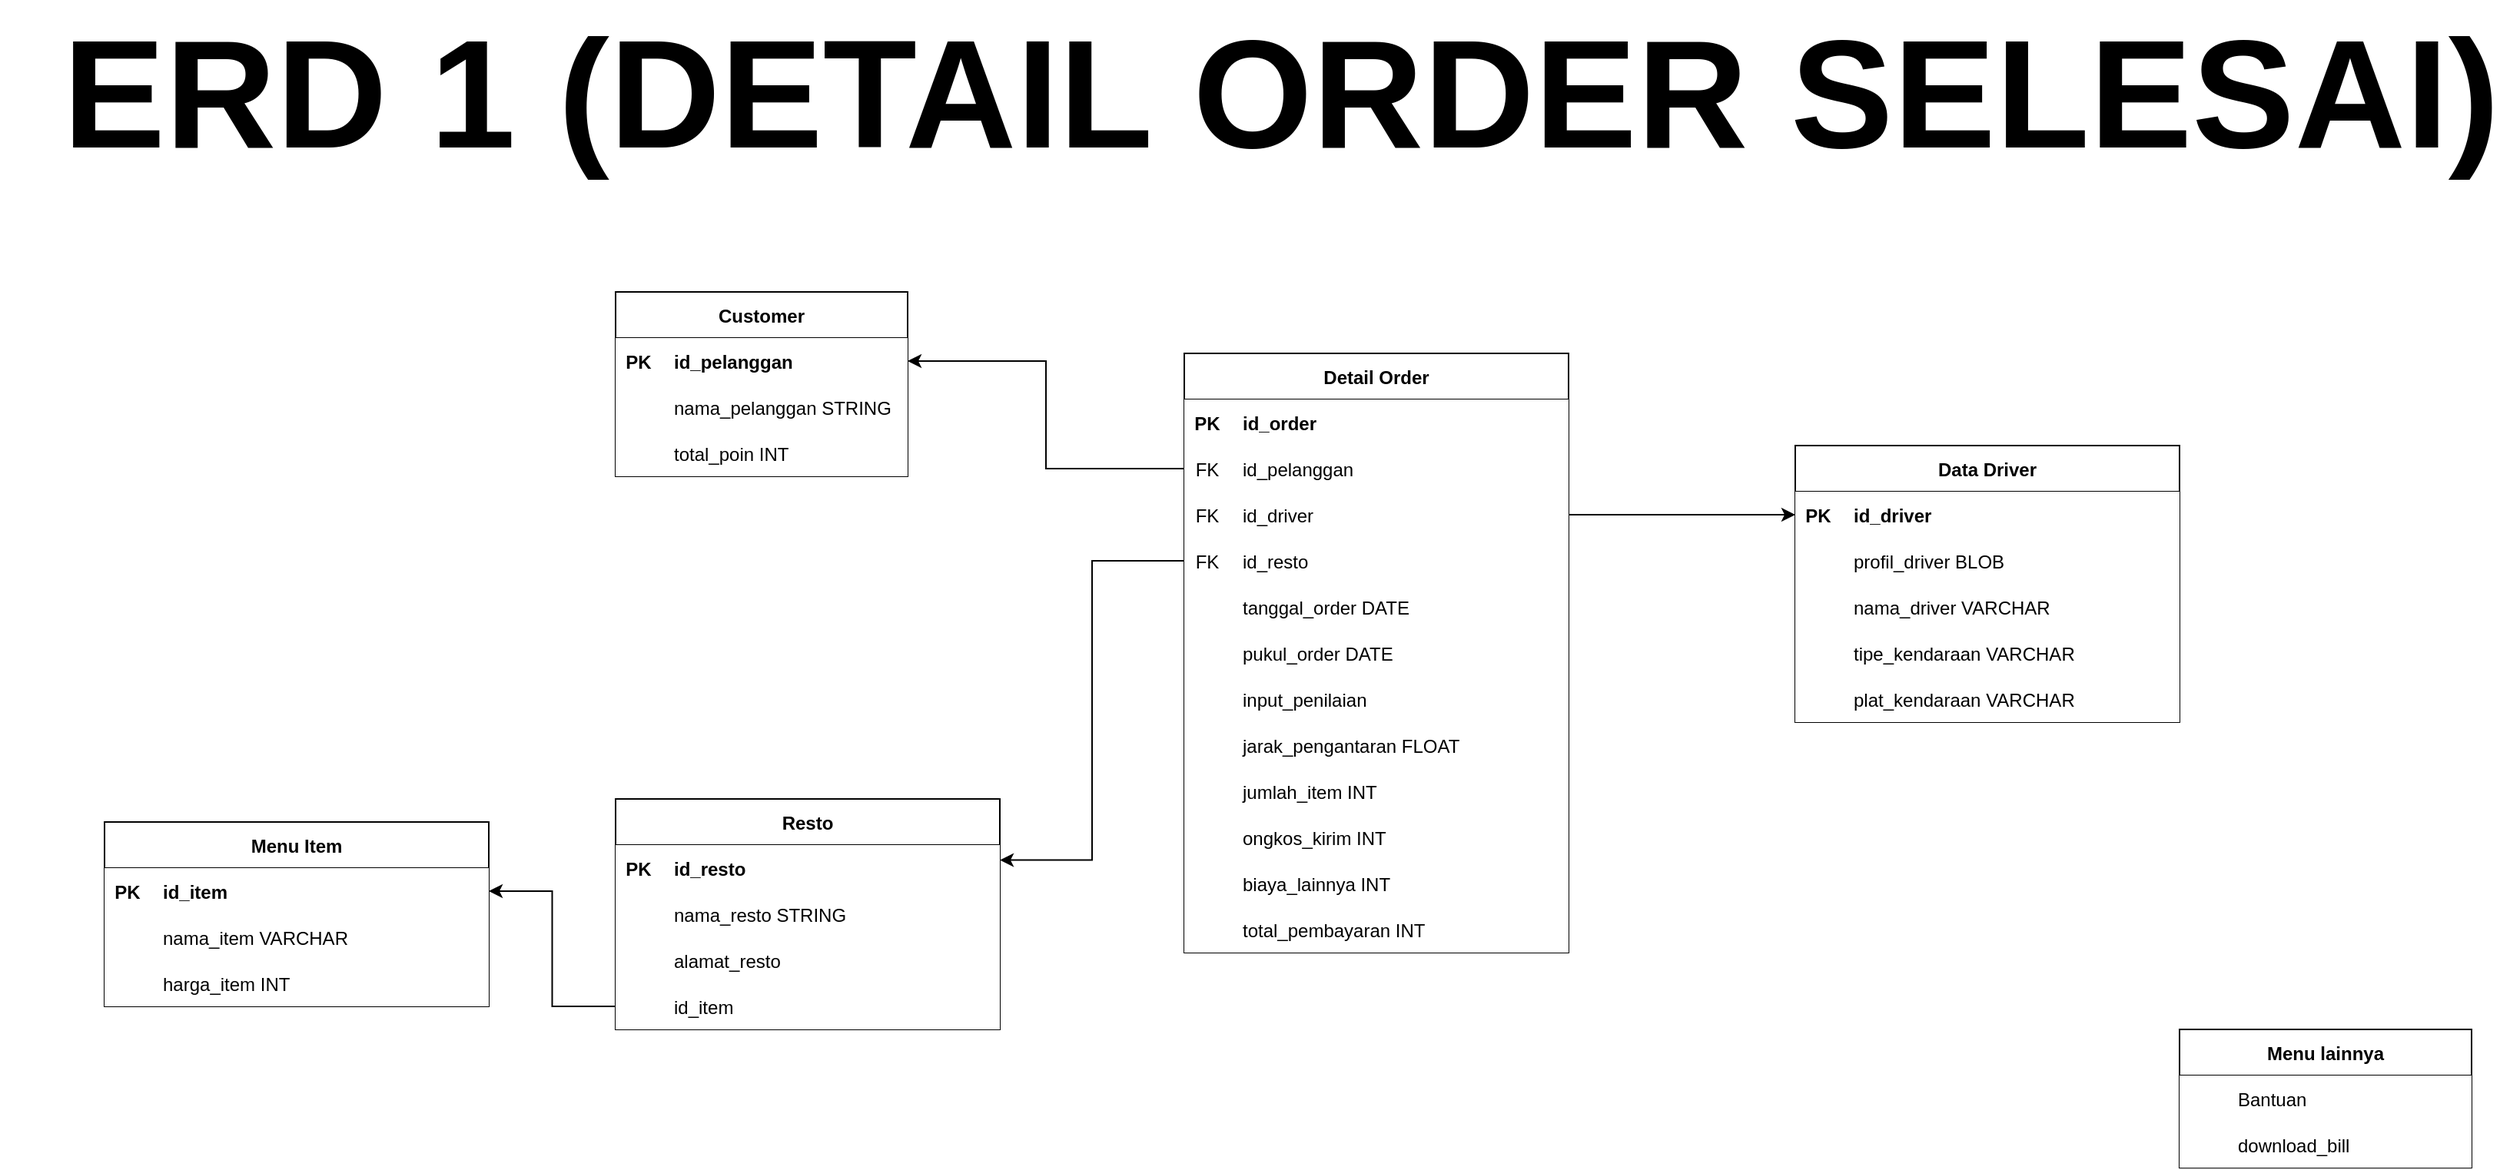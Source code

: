 <mxfile version="20.3.0" type="device"><diagram name="1" id="A3coRRLYBLsBDLdkC3B2"><mxGraphModel dx="1485" dy="3754" grid="1" gridSize="10" guides="1" tooltips="1" connect="1" arrows="1" fold="1" page="1" pageScale="1" pageWidth="850" pageHeight="1100" math="0" shadow="0" extFonts="Permanent Marker^https://fonts.googleapis.com/css?family=Permanent+Marker"><root><mxCell id="iqsxIAsZg1eFHspe9KgT-0"/><mxCell id="iqsxIAsZg1eFHspe9KgT-1" parent="iqsxIAsZg1eFHspe9KgT-0"/><mxCell id="iqsxIAsZg1eFHspe9KgT-221" value="Customer" style="shape=table;startSize=30;container=1;collapsible=1;childLayout=tableLayout;fixedRows=1;rowLines=0;fontStyle=1;align=center;resizeLast=1;" parent="iqsxIAsZg1eFHspe9KgT-1" vertex="1"><mxGeometry x="42.5" y="-2630" width="190" height="120" as="geometry"/></mxCell><mxCell id="Co1qdzwGNb9HQqWgPJbJ-32" value="" style="shape=partialRectangle;collapsible=0;dropTarget=0;pointerEvents=0;fillColor=none;points=[[0,0.5],[1,0.5]];portConstraint=eastwest;top=0;left=0;right=0;bottom=1;" parent="iqsxIAsZg1eFHspe9KgT-221" vertex="1"><mxGeometry y="30" width="190" height="30" as="geometry"/></mxCell><mxCell id="Co1qdzwGNb9HQqWgPJbJ-33" value="PK" style="shape=partialRectangle;overflow=hidden;connectable=0;top=0;left=0;bottom=0;right=0;fontStyle=1;" parent="Co1qdzwGNb9HQqWgPJbJ-32" vertex="1"><mxGeometry width="30" height="30" as="geometry"><mxRectangle width="30" height="30" as="alternateBounds"/></mxGeometry></mxCell><mxCell id="Co1qdzwGNb9HQqWgPJbJ-34" value="id_pelanggan" style="shape=partialRectangle;overflow=hidden;connectable=0;top=0;left=0;bottom=0;right=0;align=left;spacingLeft=6;fontStyle=1;" parent="Co1qdzwGNb9HQqWgPJbJ-32" vertex="1"><mxGeometry x="30" width="160" height="30" as="geometry"><mxRectangle width="160" height="30" as="alternateBounds"/></mxGeometry></mxCell><mxCell id="Co1qdzwGNb9HQqWgPJbJ-89" value="" style="shape=partialRectangle;collapsible=0;dropTarget=0;pointerEvents=0;fillColor=none;points=[[0,0.5],[1,0.5]];portConstraint=eastwest;top=0;left=0;right=0;bottom=1;" parent="iqsxIAsZg1eFHspe9KgT-221" vertex="1"><mxGeometry y="60" width="190" height="30" as="geometry"/></mxCell><mxCell id="Co1qdzwGNb9HQqWgPJbJ-90" value="" style="shape=partialRectangle;overflow=hidden;connectable=0;top=0;left=0;bottom=0;right=0;fontStyle=1;" parent="Co1qdzwGNb9HQqWgPJbJ-89" vertex="1"><mxGeometry width="30" height="30" as="geometry"><mxRectangle width="30" height="30" as="alternateBounds"/></mxGeometry></mxCell><mxCell id="Co1qdzwGNb9HQqWgPJbJ-91" value="nama_pelanggan STRING" style="shape=partialRectangle;overflow=hidden;connectable=0;top=0;left=0;bottom=0;right=0;align=left;spacingLeft=6;fontStyle=0;" parent="Co1qdzwGNb9HQqWgPJbJ-89" vertex="1"><mxGeometry x="30" width="160" height="30" as="geometry"><mxRectangle width="160" height="30" as="alternateBounds"/></mxGeometry></mxCell><mxCell id="QaDPt5HID3y1D4MUXKOR-53" value="" style="shape=partialRectangle;collapsible=0;dropTarget=0;pointerEvents=0;fillColor=none;points=[[0,0.5],[1,0.5]];portConstraint=eastwest;top=0;left=0;right=0;bottom=0;" parent="iqsxIAsZg1eFHspe9KgT-221" vertex="1"><mxGeometry y="90" width="190" height="30" as="geometry"/></mxCell><mxCell id="QaDPt5HID3y1D4MUXKOR-54" value="" style="shape=partialRectangle;overflow=hidden;connectable=0;top=0;left=0;bottom=0;right=0;" parent="QaDPt5HID3y1D4MUXKOR-53" vertex="1"><mxGeometry width="30" height="30" as="geometry"><mxRectangle width="30" height="30" as="alternateBounds"/></mxGeometry></mxCell><mxCell id="QaDPt5HID3y1D4MUXKOR-55" value="total_poin INT" style="shape=partialRectangle;overflow=hidden;connectable=0;top=0;left=0;bottom=0;right=0;align=left;spacingLeft=6;" parent="QaDPt5HID3y1D4MUXKOR-53" vertex="1"><mxGeometry x="30" width="160" height="30" as="geometry"><mxRectangle width="160" height="30" as="alternateBounds"/></mxGeometry></mxCell><mxCell id="QaDPt5HID3y1D4MUXKOR-84" value="Detail Order" style="shape=table;startSize=30;container=1;collapsible=1;childLayout=tableLayout;fixedRows=1;rowLines=0;fontStyle=1;align=center;resizeLast=1;" parent="iqsxIAsZg1eFHspe9KgT-1" vertex="1"><mxGeometry x="412.5" y="-2590" width="250" height="390" as="geometry"><mxRectangle x="-540" y="-560" width="90" height="30" as="alternateBounds"/></mxGeometry></mxCell><mxCell id="QaDPt5HID3y1D4MUXKOR-85" value="" style="shape=partialRectangle;collapsible=0;dropTarget=0;pointerEvents=0;points=[[0,0.5],[1,0.5]];portConstraint=eastwest;top=0;left=0;right=0;bottom=1;" parent="QaDPt5HID3y1D4MUXKOR-84" vertex="1"><mxGeometry y="30" width="250" height="30" as="geometry"/></mxCell><mxCell id="QaDPt5HID3y1D4MUXKOR-86" value="PK" style="shape=partialRectangle;overflow=hidden;connectable=0;top=0;left=0;bottom=0;right=0;fontStyle=1;" parent="QaDPt5HID3y1D4MUXKOR-85" vertex="1"><mxGeometry width="30" height="30" as="geometry"><mxRectangle width="30" height="30" as="alternateBounds"/></mxGeometry></mxCell><mxCell id="QaDPt5HID3y1D4MUXKOR-87" value="id_order" style="shape=partialRectangle;overflow=hidden;connectable=0;top=0;left=0;bottom=0;right=0;align=left;spacingLeft=6;fontStyle=1;" parent="QaDPt5HID3y1D4MUXKOR-85" vertex="1"><mxGeometry x="30" width="220" height="30" as="geometry"><mxRectangle width="220" height="30" as="alternateBounds"/></mxGeometry></mxCell><mxCell id="NERNwuuGVd6xy_f75dNq-84" value="" style="shape=partialRectangle;collapsible=0;dropTarget=0;pointerEvents=0;points=[[0,0.5],[1,0.5]];portConstraint=eastwest;top=0;left=0;right=0;bottom=0;" parent="QaDPt5HID3y1D4MUXKOR-84" vertex="1"><mxGeometry y="60" width="250" height="30" as="geometry"/></mxCell><mxCell id="NERNwuuGVd6xy_f75dNq-85" value="FK" style="shape=partialRectangle;overflow=hidden;connectable=0;top=0;left=0;bottom=0;right=0;" parent="NERNwuuGVd6xy_f75dNq-84" vertex="1"><mxGeometry width="30" height="30" as="geometry"><mxRectangle width="30" height="30" as="alternateBounds"/></mxGeometry></mxCell><mxCell id="NERNwuuGVd6xy_f75dNq-86" value="id_pelanggan" style="shape=partialRectangle;overflow=hidden;connectable=0;top=0;left=0;bottom=0;right=0;align=left;spacingLeft=6;" parent="NERNwuuGVd6xy_f75dNq-84" vertex="1"><mxGeometry x="30" width="220" height="30" as="geometry"><mxRectangle width="220" height="30" as="alternateBounds"/></mxGeometry></mxCell><mxCell id="NERNwuuGVd6xy_f75dNq-87" value="" style="shape=partialRectangle;collapsible=0;dropTarget=0;pointerEvents=0;points=[[0,0.5],[1,0.5]];portConstraint=eastwest;top=0;left=0;right=0;bottom=0;" parent="QaDPt5HID3y1D4MUXKOR-84" vertex="1"><mxGeometry y="90" width="250" height="30" as="geometry"/></mxCell><mxCell id="NERNwuuGVd6xy_f75dNq-88" value="FK" style="shape=partialRectangle;overflow=hidden;connectable=0;top=0;left=0;bottom=0;right=0;" parent="NERNwuuGVd6xy_f75dNq-87" vertex="1"><mxGeometry width="30" height="30" as="geometry"><mxRectangle width="30" height="30" as="alternateBounds"/></mxGeometry></mxCell><mxCell id="NERNwuuGVd6xy_f75dNq-89" value="id_driver" style="shape=partialRectangle;overflow=hidden;connectable=0;top=0;left=0;bottom=0;right=0;align=left;spacingLeft=6;" parent="NERNwuuGVd6xy_f75dNq-87" vertex="1"><mxGeometry x="30" width="220" height="30" as="geometry"><mxRectangle width="220" height="30" as="alternateBounds"/></mxGeometry></mxCell><mxCell id="NERNwuuGVd6xy_f75dNq-75" value="" style="shape=partialRectangle;collapsible=0;dropTarget=0;pointerEvents=0;points=[[0,0.5],[1,0.5]];portConstraint=eastwest;top=0;left=0;right=0;bottom=0;" parent="QaDPt5HID3y1D4MUXKOR-84" vertex="1"><mxGeometry y="120" width="250" height="30" as="geometry"/></mxCell><mxCell id="NERNwuuGVd6xy_f75dNq-76" value="FK" style="shape=partialRectangle;overflow=hidden;connectable=0;top=0;left=0;bottom=0;right=0;" parent="NERNwuuGVd6xy_f75dNq-75" vertex="1"><mxGeometry width="30" height="30" as="geometry"><mxRectangle width="30" height="30" as="alternateBounds"/></mxGeometry></mxCell><mxCell id="NERNwuuGVd6xy_f75dNq-77" value="id_resto" style="shape=partialRectangle;overflow=hidden;connectable=0;top=0;left=0;bottom=0;right=0;align=left;spacingLeft=6;" parent="NERNwuuGVd6xy_f75dNq-75" vertex="1"><mxGeometry x="30" width="220" height="30" as="geometry"><mxRectangle width="220" height="30" as="alternateBounds"/></mxGeometry></mxCell><mxCell id="QaDPt5HID3y1D4MUXKOR-88" value="" style="shape=partialRectangle;collapsible=0;dropTarget=0;pointerEvents=0;points=[[0,0.5],[1,0.5]];portConstraint=eastwest;top=0;left=0;right=0;bottom=0;" parent="QaDPt5HID3y1D4MUXKOR-84" vertex="1"><mxGeometry y="150" width="250" height="30" as="geometry"/></mxCell><mxCell id="QaDPt5HID3y1D4MUXKOR-89" value="" style="shape=partialRectangle;overflow=hidden;connectable=0;top=0;left=0;bottom=0;right=0;" parent="QaDPt5HID3y1D4MUXKOR-88" vertex="1"><mxGeometry width="30" height="30" as="geometry"><mxRectangle width="30" height="30" as="alternateBounds"/></mxGeometry></mxCell><mxCell id="QaDPt5HID3y1D4MUXKOR-90" value="tanggal_order DATE" style="shape=partialRectangle;overflow=hidden;connectable=0;top=0;left=0;bottom=0;right=0;align=left;spacingLeft=6;" parent="QaDPt5HID3y1D4MUXKOR-88" vertex="1"><mxGeometry x="30" width="220" height="30" as="geometry"><mxRectangle width="220" height="30" as="alternateBounds"/></mxGeometry></mxCell><mxCell id="Co1qdzwGNb9HQqWgPJbJ-95" value="" style="shape=partialRectangle;collapsible=0;dropTarget=0;pointerEvents=0;points=[[0,0.5],[1,0.5]];portConstraint=eastwest;top=0;left=0;right=0;bottom=0;" parent="QaDPt5HID3y1D4MUXKOR-84" vertex="1"><mxGeometry y="180" width="250" height="30" as="geometry"/></mxCell><mxCell id="Co1qdzwGNb9HQqWgPJbJ-96" value="" style="shape=partialRectangle;overflow=hidden;connectable=0;top=0;left=0;bottom=0;right=0;" parent="Co1qdzwGNb9HQqWgPJbJ-95" vertex="1"><mxGeometry width="30" height="30" as="geometry"><mxRectangle width="30" height="30" as="alternateBounds"/></mxGeometry></mxCell><mxCell id="Co1qdzwGNb9HQqWgPJbJ-97" value="pukul_order DATE" style="shape=partialRectangle;overflow=hidden;connectable=0;top=0;left=0;bottom=0;right=0;align=left;spacingLeft=6;" parent="Co1qdzwGNb9HQqWgPJbJ-95" vertex="1"><mxGeometry x="30" width="220" height="30" as="geometry"><mxRectangle width="220" height="30" as="alternateBounds"/></mxGeometry></mxCell><mxCell id="QaDPt5HID3y1D4MUXKOR-94" value="" style="shape=partialRectangle;collapsible=0;dropTarget=0;pointerEvents=0;points=[[0,0.5],[1,0.5]];portConstraint=eastwest;top=0;left=0;right=0;bottom=0;" parent="QaDPt5HID3y1D4MUXKOR-84" vertex="1"><mxGeometry y="210" width="250" height="30" as="geometry"/></mxCell><mxCell id="QaDPt5HID3y1D4MUXKOR-95" value="" style="shape=partialRectangle;overflow=hidden;connectable=0;top=0;left=0;bottom=0;right=0;" parent="QaDPt5HID3y1D4MUXKOR-94" vertex="1"><mxGeometry width="30" height="30" as="geometry"><mxRectangle width="30" height="30" as="alternateBounds"/></mxGeometry></mxCell><mxCell id="QaDPt5HID3y1D4MUXKOR-96" value="input_penilaian" style="shape=partialRectangle;overflow=hidden;connectable=0;top=0;left=0;bottom=0;right=0;align=left;spacingLeft=6;" parent="QaDPt5HID3y1D4MUXKOR-94" vertex="1"><mxGeometry x="30" width="220" height="30" as="geometry"><mxRectangle width="220" height="30" as="alternateBounds"/></mxGeometry></mxCell><mxCell id="Co1qdzwGNb9HQqWgPJbJ-38" value="" style="shape=partialRectangle;collapsible=0;dropTarget=0;pointerEvents=0;points=[[0,0.5],[1,0.5]];portConstraint=eastwest;top=0;left=0;right=0;bottom=0;" parent="QaDPt5HID3y1D4MUXKOR-84" vertex="1"><mxGeometry y="240" width="250" height="30" as="geometry"/></mxCell><mxCell id="Co1qdzwGNb9HQqWgPJbJ-39" value="" style="shape=partialRectangle;overflow=hidden;connectable=0;top=0;left=0;bottom=0;right=0;" parent="Co1qdzwGNb9HQqWgPJbJ-38" vertex="1"><mxGeometry width="30" height="30" as="geometry"><mxRectangle width="30" height="30" as="alternateBounds"/></mxGeometry></mxCell><mxCell id="Co1qdzwGNb9HQqWgPJbJ-40" value="jarak_pengantaran FLOAT" style="shape=partialRectangle;overflow=hidden;connectable=0;top=0;left=0;bottom=0;right=0;align=left;spacingLeft=6;" parent="Co1qdzwGNb9HQqWgPJbJ-38" vertex="1"><mxGeometry x="30" width="220" height="30" as="geometry"><mxRectangle width="220" height="30" as="alternateBounds"/></mxGeometry></mxCell><mxCell id="Co1qdzwGNb9HQqWgPJbJ-35" value="" style="shape=partialRectangle;collapsible=0;dropTarget=0;pointerEvents=0;points=[[0,0.5],[1,0.5]];portConstraint=eastwest;top=0;left=0;right=0;bottom=0;" parent="QaDPt5HID3y1D4MUXKOR-84" vertex="1"><mxGeometry y="270" width="250" height="30" as="geometry"/></mxCell><mxCell id="Co1qdzwGNb9HQqWgPJbJ-36" value="" style="shape=partialRectangle;overflow=hidden;connectable=0;top=0;left=0;bottom=0;right=0;" parent="Co1qdzwGNb9HQqWgPJbJ-35" vertex="1"><mxGeometry width="30" height="30" as="geometry"><mxRectangle width="30" height="30" as="alternateBounds"/></mxGeometry></mxCell><mxCell id="Co1qdzwGNb9HQqWgPJbJ-37" value="jumlah_item INT" style="shape=partialRectangle;overflow=hidden;connectable=0;top=0;left=0;bottom=0;right=0;align=left;spacingLeft=6;" parent="Co1qdzwGNb9HQqWgPJbJ-35" vertex="1"><mxGeometry x="30" width="220" height="30" as="geometry"><mxRectangle width="220" height="30" as="alternateBounds"/></mxGeometry></mxCell><mxCell id="Co1qdzwGNb9HQqWgPJbJ-71" value="" style="shape=partialRectangle;collapsible=0;dropTarget=0;pointerEvents=0;points=[[0,0.5],[1,0.5]];portConstraint=eastwest;top=0;left=0;right=0;bottom=0;" parent="QaDPt5HID3y1D4MUXKOR-84" vertex="1"><mxGeometry y="300" width="250" height="30" as="geometry"/></mxCell><mxCell id="Co1qdzwGNb9HQqWgPJbJ-72" value="" style="shape=partialRectangle;overflow=hidden;connectable=0;top=0;left=0;bottom=0;right=0;" parent="Co1qdzwGNb9HQqWgPJbJ-71" vertex="1"><mxGeometry width="30" height="30" as="geometry"><mxRectangle width="30" height="30" as="alternateBounds"/></mxGeometry></mxCell><mxCell id="Co1qdzwGNb9HQqWgPJbJ-73" value="ongkos_kirim INT" style="shape=partialRectangle;overflow=hidden;connectable=0;top=0;left=0;bottom=0;right=0;align=left;spacingLeft=6;" parent="Co1qdzwGNb9HQqWgPJbJ-71" vertex="1"><mxGeometry x="30" width="220" height="30" as="geometry"><mxRectangle width="220" height="30" as="alternateBounds"/></mxGeometry></mxCell><mxCell id="Co1qdzwGNb9HQqWgPJbJ-74" value="" style="shape=partialRectangle;collapsible=0;dropTarget=0;pointerEvents=0;points=[[0,0.5],[1,0.5]];portConstraint=eastwest;top=0;left=0;right=0;bottom=0;" parent="QaDPt5HID3y1D4MUXKOR-84" vertex="1"><mxGeometry y="330" width="250" height="30" as="geometry"/></mxCell><mxCell id="Co1qdzwGNb9HQqWgPJbJ-75" value="" style="shape=partialRectangle;overflow=hidden;connectable=0;top=0;left=0;bottom=0;right=0;" parent="Co1qdzwGNb9HQqWgPJbJ-74" vertex="1"><mxGeometry width="30" height="30" as="geometry"><mxRectangle width="30" height="30" as="alternateBounds"/></mxGeometry></mxCell><mxCell id="Co1qdzwGNb9HQqWgPJbJ-76" value="biaya_lainnya INT" style="shape=partialRectangle;overflow=hidden;connectable=0;top=0;left=0;bottom=0;right=0;align=left;spacingLeft=6;" parent="Co1qdzwGNb9HQqWgPJbJ-74" vertex="1"><mxGeometry x="30" width="220" height="30" as="geometry"><mxRectangle width="220" height="30" as="alternateBounds"/></mxGeometry></mxCell><mxCell id="Co1qdzwGNb9HQqWgPJbJ-77" value="" style="shape=partialRectangle;collapsible=0;dropTarget=0;pointerEvents=0;points=[[0,0.5],[1,0.5]];portConstraint=eastwest;top=0;left=0;right=0;bottom=0;" parent="QaDPt5HID3y1D4MUXKOR-84" vertex="1"><mxGeometry y="360" width="250" height="30" as="geometry"/></mxCell><mxCell id="Co1qdzwGNb9HQqWgPJbJ-78" value="" style="shape=partialRectangle;overflow=hidden;connectable=0;top=0;left=0;bottom=0;right=0;" parent="Co1qdzwGNb9HQqWgPJbJ-77" vertex="1"><mxGeometry width="30" height="30" as="geometry"><mxRectangle width="30" height="30" as="alternateBounds"/></mxGeometry></mxCell><mxCell id="Co1qdzwGNb9HQqWgPJbJ-79" value="total_pembayaran INT" style="shape=partialRectangle;overflow=hidden;connectable=0;top=0;left=0;bottom=0;right=0;align=left;spacingLeft=6;" parent="Co1qdzwGNb9HQqWgPJbJ-77" vertex="1"><mxGeometry x="30" width="220" height="30" as="geometry"><mxRectangle width="220" height="30" as="alternateBounds"/></mxGeometry></mxCell><mxCell id="JLfbsQpK0FFuhfhj-VBV-28" value="&lt;blockquote style=&quot;margin: 0 0 0 40px; border: none; padding: 0px;&quot;&gt;&lt;font color=&quot;#000000&quot; style=&quot;font-size: 100px;&quot;&gt;ERD 1 (DETAIL ORDER SELESAI)&lt;/font&gt;&lt;/blockquote&gt;" style="text;strokeColor=none;fillColor=none;html=1;fontSize=24;fontStyle=1;verticalAlign=middle;align=center;" parent="iqsxIAsZg1eFHspe9KgT-1" vertex="1"><mxGeometry x="122.5" y="-2780" width="665" height="40" as="geometry"/></mxCell><mxCell id="NERNwuuGVd6xy_f75dNq-5" value="Data Driver" style="shape=table;startSize=30;container=1;collapsible=1;childLayout=tableLayout;fixedRows=1;rowLines=0;fontStyle=1;align=center;resizeLast=1;" parent="iqsxIAsZg1eFHspe9KgT-1" vertex="1"><mxGeometry x="810" y="-2530" width="250" height="180" as="geometry"><mxRectangle x="-540" y="-560" width="90" height="30" as="alternateBounds"/></mxGeometry></mxCell><mxCell id="NERNwuuGVd6xy_f75dNq-6" value="" style="shape=partialRectangle;collapsible=0;dropTarget=0;pointerEvents=0;points=[[0,0.5],[1,0.5]];portConstraint=eastwest;top=0;left=0;right=0;bottom=1;" parent="NERNwuuGVd6xy_f75dNq-5" vertex="1"><mxGeometry y="30" width="250" height="30" as="geometry"/></mxCell><mxCell id="NERNwuuGVd6xy_f75dNq-7" value="PK" style="shape=partialRectangle;overflow=hidden;connectable=0;top=0;left=0;bottom=0;right=0;fontStyle=1;" parent="NERNwuuGVd6xy_f75dNq-6" vertex="1"><mxGeometry width="30" height="30" as="geometry"><mxRectangle width="30" height="30" as="alternateBounds"/></mxGeometry></mxCell><mxCell id="NERNwuuGVd6xy_f75dNq-8" value="id_driver" style="shape=partialRectangle;overflow=hidden;connectable=0;top=0;left=0;bottom=0;right=0;align=left;spacingLeft=6;fontStyle=1;" parent="NERNwuuGVd6xy_f75dNq-6" vertex="1"><mxGeometry x="30" width="220" height="30" as="geometry"><mxRectangle width="220" height="30" as="alternateBounds"/></mxGeometry></mxCell><mxCell id="NERNwuuGVd6xy_f75dNq-9" value="" style="shape=partialRectangle;collapsible=0;dropTarget=0;pointerEvents=0;points=[[0,0.5],[1,0.5]];portConstraint=eastwest;top=0;left=0;right=0;bottom=0;" parent="NERNwuuGVd6xy_f75dNq-5" vertex="1"><mxGeometry y="60" width="250" height="30" as="geometry"/></mxCell><mxCell id="NERNwuuGVd6xy_f75dNq-10" value="" style="shape=partialRectangle;overflow=hidden;connectable=0;top=0;left=0;bottom=0;right=0;" parent="NERNwuuGVd6xy_f75dNq-9" vertex="1"><mxGeometry width="30" height="30" as="geometry"><mxRectangle width="30" height="30" as="alternateBounds"/></mxGeometry></mxCell><mxCell id="NERNwuuGVd6xy_f75dNq-11" value="profil_driver BLOB" style="shape=partialRectangle;overflow=hidden;connectable=0;top=0;left=0;bottom=0;right=0;align=left;spacingLeft=6;" parent="NERNwuuGVd6xy_f75dNq-9" vertex="1"><mxGeometry x="30" width="220" height="30" as="geometry"><mxRectangle width="220" height="30" as="alternateBounds"/></mxGeometry></mxCell><mxCell id="NERNwuuGVd6xy_f75dNq-12" value="" style="shape=partialRectangle;collapsible=0;dropTarget=0;pointerEvents=0;points=[[0,0.5],[1,0.5]];portConstraint=eastwest;top=0;left=0;right=0;bottom=0;" parent="NERNwuuGVd6xy_f75dNq-5" vertex="1"><mxGeometry y="90" width="250" height="30" as="geometry"/></mxCell><mxCell id="NERNwuuGVd6xy_f75dNq-13" value="" style="shape=partialRectangle;overflow=hidden;connectable=0;top=0;left=0;bottom=0;right=0;" parent="NERNwuuGVd6xy_f75dNq-12" vertex="1"><mxGeometry width="30" height="30" as="geometry"><mxRectangle width="30" height="30" as="alternateBounds"/></mxGeometry></mxCell><mxCell id="NERNwuuGVd6xy_f75dNq-14" value="nama_driver VARCHAR" style="shape=partialRectangle;overflow=hidden;connectable=0;top=0;left=0;bottom=0;right=0;align=left;spacingLeft=6;" parent="NERNwuuGVd6xy_f75dNq-12" vertex="1"><mxGeometry x="30" width="220" height="30" as="geometry"><mxRectangle width="220" height="30" as="alternateBounds"/></mxGeometry></mxCell><mxCell id="NERNwuuGVd6xy_f75dNq-18" value="" style="shape=partialRectangle;collapsible=0;dropTarget=0;pointerEvents=0;points=[[0,0.5],[1,0.5]];portConstraint=eastwest;top=0;left=0;right=0;bottom=0;" parent="NERNwuuGVd6xy_f75dNq-5" vertex="1"><mxGeometry y="120" width="250" height="30" as="geometry"/></mxCell><mxCell id="NERNwuuGVd6xy_f75dNq-19" value="" style="shape=partialRectangle;overflow=hidden;connectable=0;top=0;left=0;bottom=0;right=0;" parent="NERNwuuGVd6xy_f75dNq-18" vertex="1"><mxGeometry width="30" height="30" as="geometry"><mxRectangle width="30" height="30" as="alternateBounds"/></mxGeometry></mxCell><mxCell id="NERNwuuGVd6xy_f75dNq-20" value="tipe_kendaraan VARCHAR" style="shape=partialRectangle;overflow=hidden;connectable=0;top=0;left=0;bottom=0;right=0;align=left;spacingLeft=6;" parent="NERNwuuGVd6xy_f75dNq-18" vertex="1"><mxGeometry x="30" width="220" height="30" as="geometry"><mxRectangle width="220" height="30" as="alternateBounds"/></mxGeometry></mxCell><mxCell id="NERNwuuGVd6xy_f75dNq-53" value="" style="shape=partialRectangle;collapsible=0;dropTarget=0;pointerEvents=0;points=[[0,0.5],[1,0.5]];portConstraint=eastwest;top=0;left=0;right=0;bottom=0;" parent="NERNwuuGVd6xy_f75dNq-5" vertex="1"><mxGeometry y="150" width="250" height="30" as="geometry"/></mxCell><mxCell id="NERNwuuGVd6xy_f75dNq-54" value="" style="shape=partialRectangle;overflow=hidden;connectable=0;top=0;left=0;bottom=0;right=0;" parent="NERNwuuGVd6xy_f75dNq-53" vertex="1"><mxGeometry width="30" height="30" as="geometry"><mxRectangle width="30" height="30" as="alternateBounds"/></mxGeometry></mxCell><mxCell id="NERNwuuGVd6xy_f75dNq-55" value="plat_kendaraan VARCHAR" style="shape=partialRectangle;overflow=hidden;connectable=0;top=0;left=0;bottom=0;right=0;align=left;spacingLeft=6;" parent="NERNwuuGVd6xy_f75dNq-53" vertex="1"><mxGeometry x="30" width="220" height="30" as="geometry"><mxRectangle width="220" height="30" as="alternateBounds"/></mxGeometry></mxCell><mxCell id="NERNwuuGVd6xy_f75dNq-37" value="Menu Item" style="shape=table;startSize=30;container=1;collapsible=1;childLayout=tableLayout;fixedRows=1;rowLines=0;fontStyle=1;align=center;resizeLast=1;" parent="iqsxIAsZg1eFHspe9KgT-1" vertex="1"><mxGeometry x="-290" y="-2285" width="250" height="120" as="geometry"><mxRectangle x="-540" y="-560" width="90" height="30" as="alternateBounds"/></mxGeometry></mxCell><mxCell id="NERNwuuGVd6xy_f75dNq-38" value="" style="shape=partialRectangle;collapsible=0;dropTarget=0;pointerEvents=0;points=[[0,0.5],[1,0.5]];portConstraint=eastwest;top=0;left=0;right=0;bottom=1;" parent="NERNwuuGVd6xy_f75dNq-37" vertex="1"><mxGeometry y="30" width="250" height="30" as="geometry"/></mxCell><mxCell id="NERNwuuGVd6xy_f75dNq-39" value="PK" style="shape=partialRectangle;overflow=hidden;connectable=0;top=0;left=0;bottom=0;right=0;fontStyle=1;" parent="NERNwuuGVd6xy_f75dNq-38" vertex="1"><mxGeometry width="30" height="30" as="geometry"><mxRectangle width="30" height="30" as="alternateBounds"/></mxGeometry></mxCell><mxCell id="NERNwuuGVd6xy_f75dNq-40" value="id_item" style="shape=partialRectangle;overflow=hidden;connectable=0;top=0;left=0;bottom=0;right=0;align=left;spacingLeft=6;fontStyle=1;" parent="NERNwuuGVd6xy_f75dNq-38" vertex="1"><mxGeometry x="30" width="220" height="30" as="geometry"><mxRectangle width="220" height="30" as="alternateBounds"/></mxGeometry></mxCell><mxCell id="NERNwuuGVd6xy_f75dNq-41" value="" style="shape=partialRectangle;collapsible=0;dropTarget=0;pointerEvents=0;points=[[0,0.5],[1,0.5]];portConstraint=eastwest;top=0;left=0;right=0;bottom=0;" parent="NERNwuuGVd6xy_f75dNq-37" vertex="1"><mxGeometry y="60" width="250" height="30" as="geometry"/></mxCell><mxCell id="NERNwuuGVd6xy_f75dNq-42" value="" style="shape=partialRectangle;overflow=hidden;connectable=0;top=0;left=0;bottom=0;right=0;" parent="NERNwuuGVd6xy_f75dNq-41" vertex="1"><mxGeometry width="30" height="30" as="geometry"><mxRectangle width="30" height="30" as="alternateBounds"/></mxGeometry></mxCell><mxCell id="NERNwuuGVd6xy_f75dNq-43" value="nama_item VARCHAR" style="shape=partialRectangle;overflow=hidden;connectable=0;top=0;left=0;bottom=0;right=0;align=left;spacingLeft=6;" parent="NERNwuuGVd6xy_f75dNq-41" vertex="1"><mxGeometry x="30" width="220" height="30" as="geometry"><mxRectangle width="220" height="30" as="alternateBounds"/></mxGeometry></mxCell><mxCell id="NERNwuuGVd6xy_f75dNq-50" value="" style="shape=partialRectangle;collapsible=0;dropTarget=0;pointerEvents=0;points=[[0,0.5],[1,0.5]];portConstraint=eastwest;top=0;left=0;right=0;bottom=0;" parent="NERNwuuGVd6xy_f75dNq-37" vertex="1"><mxGeometry y="90" width="250" height="30" as="geometry"/></mxCell><mxCell id="NERNwuuGVd6xy_f75dNq-51" value="" style="shape=partialRectangle;overflow=hidden;connectable=0;top=0;left=0;bottom=0;right=0;" parent="NERNwuuGVd6xy_f75dNq-50" vertex="1"><mxGeometry width="30" height="30" as="geometry"><mxRectangle width="30" height="30" as="alternateBounds"/></mxGeometry></mxCell><mxCell id="NERNwuuGVd6xy_f75dNq-52" value="harga_item INT" style="shape=partialRectangle;overflow=hidden;connectable=0;top=0;left=0;bottom=0;right=0;align=left;spacingLeft=6;" parent="NERNwuuGVd6xy_f75dNq-50" vertex="1"><mxGeometry x="30" width="220" height="30" as="geometry"><mxRectangle width="220" height="30" as="alternateBounds"/></mxGeometry></mxCell><mxCell id="NERNwuuGVd6xy_f75dNq-96" style="edgeStyle=orthogonalEdgeStyle;rounded=0;orthogonalLoop=1;jettySize=auto;html=1;exitX=0;exitY=0.5;exitDx=0;exitDy=0;entryX=1;entryY=0.5;entryDx=0;entryDy=0;fontFamily=Verdana;fontSize=100;" parent="iqsxIAsZg1eFHspe9KgT-1" source="NERNwuuGVd6xy_f75dNq-84" target="Co1qdzwGNb9HQqWgPJbJ-32" edge="1"><mxGeometry relative="1" as="geometry"/></mxCell><mxCell id="NERNwuuGVd6xy_f75dNq-97" style="edgeStyle=orthogonalEdgeStyle;rounded=0;orthogonalLoop=1;jettySize=auto;html=1;exitX=1;exitY=0.5;exitDx=0;exitDy=0;fontFamily=Verdana;fontSize=100;entryX=0;entryY=0.5;entryDx=0;entryDy=0;" parent="iqsxIAsZg1eFHspe9KgT-1" source="NERNwuuGVd6xy_f75dNq-87" target="NERNwuuGVd6xy_f75dNq-6" edge="1"><mxGeometry relative="1" as="geometry"><Array as="points"><mxPoint x="780" y="-2485"/><mxPoint x="780" y="-2485"/></Array><mxPoint x="820" y="-2400" as="targetPoint"/></mxGeometry></mxCell><mxCell id="Co1qdzwGNb9HQqWgPJbJ-25" value="Menu lainnya" style="shape=table;startSize=30;container=1;collapsible=1;childLayout=tableLayout;fixedRows=1;rowLines=0;fontStyle=1;align=center;resizeLast=1;" parent="iqsxIAsZg1eFHspe9KgT-1" vertex="1"><mxGeometry x="1060" y="-2150" width="190" height="90" as="geometry"/></mxCell><mxCell id="Co1qdzwGNb9HQqWgPJbJ-26" value="" style="shape=partialRectangle;collapsible=0;dropTarget=0;pointerEvents=0;points=[[0,0.5],[1,0.5]];portConstraint=eastwest;top=0;left=0;right=0;bottom=1;" parent="Co1qdzwGNb9HQqWgPJbJ-25" vertex="1"><mxGeometry y="30" width="190" height="30" as="geometry"/></mxCell><mxCell id="Co1qdzwGNb9HQqWgPJbJ-27" value="" style="shape=partialRectangle;overflow=hidden;connectable=0;top=0;left=0;bottom=0;right=0;fontStyle=1;" parent="Co1qdzwGNb9HQqWgPJbJ-26" vertex="1"><mxGeometry width="30" height="30" as="geometry"><mxRectangle width="30" height="30" as="alternateBounds"/></mxGeometry></mxCell><mxCell id="Co1qdzwGNb9HQqWgPJbJ-28" value="Bantuan" style="shape=partialRectangle;overflow=hidden;connectable=0;top=0;left=0;bottom=0;right=0;align=left;spacingLeft=6;fontStyle=0;" parent="Co1qdzwGNb9HQqWgPJbJ-26" vertex="1"><mxGeometry x="30" width="160" height="30" as="geometry"><mxRectangle width="160" height="30" as="alternateBounds"/></mxGeometry></mxCell><mxCell id="Co1qdzwGNb9HQqWgPJbJ-29" value="" style="shape=partialRectangle;collapsible=0;dropTarget=0;pointerEvents=0;points=[[0,0.5],[1,0.5]];portConstraint=eastwest;top=0;left=0;right=0;bottom=0;" parent="Co1qdzwGNb9HQqWgPJbJ-25" vertex="1"><mxGeometry y="60" width="190" height="30" as="geometry"/></mxCell><mxCell id="Co1qdzwGNb9HQqWgPJbJ-30" value="" style="shape=partialRectangle;overflow=hidden;connectable=0;top=0;left=0;bottom=0;right=0;" parent="Co1qdzwGNb9HQqWgPJbJ-29" vertex="1"><mxGeometry width="30" height="30" as="geometry"><mxRectangle width="30" height="30" as="alternateBounds"/></mxGeometry></mxCell><mxCell id="Co1qdzwGNb9HQqWgPJbJ-31" value="download_bill" style="shape=partialRectangle;overflow=hidden;connectable=0;top=0;left=0;bottom=0;right=0;align=left;spacingLeft=6;" parent="Co1qdzwGNb9HQqWgPJbJ-29" vertex="1"><mxGeometry x="30" width="160" height="30" as="geometry"><mxRectangle width="160" height="30" as="alternateBounds"/></mxGeometry></mxCell><mxCell id="Co1qdzwGNb9HQqWgPJbJ-47" value="Resto" style="shape=table;startSize=30;container=1;collapsible=1;childLayout=tableLayout;fixedRows=1;rowLines=0;fontStyle=1;align=center;resizeLast=1;" parent="iqsxIAsZg1eFHspe9KgT-1" vertex="1"><mxGeometry x="42.5" y="-2300" width="250" height="150" as="geometry"><mxRectangle x="-540" y="-560" width="90" height="30" as="alternateBounds"/></mxGeometry></mxCell><mxCell id="Co1qdzwGNb9HQqWgPJbJ-48" value="" style="shape=partialRectangle;collapsible=0;dropTarget=0;pointerEvents=0;points=[[0,0.5],[1,0.5]];portConstraint=eastwest;top=0;left=0;right=0;bottom=1;" parent="Co1qdzwGNb9HQqWgPJbJ-47" vertex="1"><mxGeometry y="30" width="250" height="30" as="geometry"/></mxCell><mxCell id="Co1qdzwGNb9HQqWgPJbJ-49" value="PK" style="shape=partialRectangle;overflow=hidden;connectable=0;top=0;left=0;bottom=0;right=0;fontStyle=1;" parent="Co1qdzwGNb9HQqWgPJbJ-48" vertex="1"><mxGeometry width="30" height="30" as="geometry"><mxRectangle width="30" height="30" as="alternateBounds"/></mxGeometry></mxCell><mxCell id="Co1qdzwGNb9HQqWgPJbJ-50" value="id_resto" style="shape=partialRectangle;overflow=hidden;connectable=0;top=0;left=0;bottom=0;right=0;align=left;spacingLeft=6;fontStyle=1;" parent="Co1qdzwGNb9HQqWgPJbJ-48" vertex="1"><mxGeometry x="30" width="220" height="30" as="geometry"><mxRectangle width="220" height="30" as="alternateBounds"/></mxGeometry></mxCell><mxCell id="Co1qdzwGNb9HQqWgPJbJ-51" value="" style="shape=partialRectangle;collapsible=0;dropTarget=0;pointerEvents=0;points=[[0,0.5],[1,0.5]];portConstraint=eastwest;top=0;left=0;right=0;bottom=0;" parent="Co1qdzwGNb9HQqWgPJbJ-47" vertex="1"><mxGeometry y="60" width="250" height="30" as="geometry"/></mxCell><mxCell id="Co1qdzwGNb9HQqWgPJbJ-52" value="" style="shape=partialRectangle;overflow=hidden;connectable=0;top=0;left=0;bottom=0;right=0;" parent="Co1qdzwGNb9HQqWgPJbJ-51" vertex="1"><mxGeometry width="30" height="30" as="geometry"><mxRectangle width="30" height="30" as="alternateBounds"/></mxGeometry></mxCell><mxCell id="Co1qdzwGNb9HQqWgPJbJ-53" value="nama_resto STRING" style="shape=partialRectangle;overflow=hidden;connectable=0;top=0;left=0;bottom=0;right=0;align=left;spacingLeft=6;" parent="Co1qdzwGNb9HQqWgPJbJ-51" vertex="1"><mxGeometry x="30" width="220" height="30" as="geometry"><mxRectangle width="220" height="30" as="alternateBounds"/></mxGeometry></mxCell><mxCell id="Co1qdzwGNb9HQqWgPJbJ-54" value="" style="shape=partialRectangle;collapsible=0;dropTarget=0;pointerEvents=0;points=[[0,0.5],[1,0.5]];portConstraint=eastwest;top=0;left=0;right=0;bottom=0;" parent="Co1qdzwGNb9HQqWgPJbJ-47" vertex="1"><mxGeometry y="90" width="250" height="30" as="geometry"/></mxCell><mxCell id="Co1qdzwGNb9HQqWgPJbJ-55" value="" style="shape=partialRectangle;overflow=hidden;connectable=0;top=0;left=0;bottom=0;right=0;" parent="Co1qdzwGNb9HQqWgPJbJ-54" vertex="1"><mxGeometry width="30" height="30" as="geometry"><mxRectangle width="30" height="30" as="alternateBounds"/></mxGeometry></mxCell><mxCell id="Co1qdzwGNb9HQqWgPJbJ-56" value="alamat_resto" style="shape=partialRectangle;overflow=hidden;connectable=0;top=0;left=0;bottom=0;right=0;align=left;spacingLeft=6;" parent="Co1qdzwGNb9HQqWgPJbJ-54" vertex="1"><mxGeometry x="30" width="220" height="30" as="geometry"><mxRectangle width="220" height="30" as="alternateBounds"/></mxGeometry></mxCell><mxCell id="Co1qdzwGNb9HQqWgPJbJ-57" value="" style="shape=partialRectangle;collapsible=0;dropTarget=0;pointerEvents=0;points=[[0,0.5],[1,0.5]];portConstraint=eastwest;top=0;left=0;right=0;bottom=0;" parent="Co1qdzwGNb9HQqWgPJbJ-47" vertex="1"><mxGeometry y="120" width="250" height="30" as="geometry"/></mxCell><mxCell id="Co1qdzwGNb9HQqWgPJbJ-58" value="" style="shape=partialRectangle;overflow=hidden;connectable=0;top=0;left=0;bottom=0;right=0;" parent="Co1qdzwGNb9HQqWgPJbJ-57" vertex="1"><mxGeometry width="30" height="30" as="geometry"><mxRectangle width="30" height="30" as="alternateBounds"/></mxGeometry></mxCell><mxCell id="Co1qdzwGNb9HQqWgPJbJ-59" value="id_item" style="shape=partialRectangle;overflow=hidden;connectable=0;top=0;left=0;bottom=0;right=0;align=left;spacingLeft=6;" parent="Co1qdzwGNb9HQqWgPJbJ-57" vertex="1"><mxGeometry x="30" width="220" height="30" as="geometry"><mxRectangle width="220" height="30" as="alternateBounds"/></mxGeometry></mxCell><mxCell id="Co1qdzwGNb9HQqWgPJbJ-63" style="edgeStyle=orthogonalEdgeStyle;rounded=0;orthogonalLoop=1;jettySize=auto;html=1;exitX=0;exitY=0.5;exitDx=0;exitDy=0;entryX=1;entryY=0.327;entryDx=0;entryDy=0;entryPerimeter=0;" parent="iqsxIAsZg1eFHspe9KgT-1" source="NERNwuuGVd6xy_f75dNq-75" target="Co1qdzwGNb9HQqWgPJbJ-48" edge="1"><mxGeometry relative="1" as="geometry"><mxPoint x="322.5" y="-2260" as="targetPoint"/></mxGeometry></mxCell><mxCell id="Co1qdzwGNb9HQqWgPJbJ-64" style="edgeStyle=orthogonalEdgeStyle;rounded=0;orthogonalLoop=1;jettySize=auto;html=1;exitX=0;exitY=0.5;exitDx=0;exitDy=0;" parent="iqsxIAsZg1eFHspe9KgT-1" source="Co1qdzwGNb9HQqWgPJbJ-57" target="NERNwuuGVd6xy_f75dNq-38" edge="1"><mxGeometry relative="1" as="geometry"/></mxCell></root></mxGraphModel></diagram></mxfile>